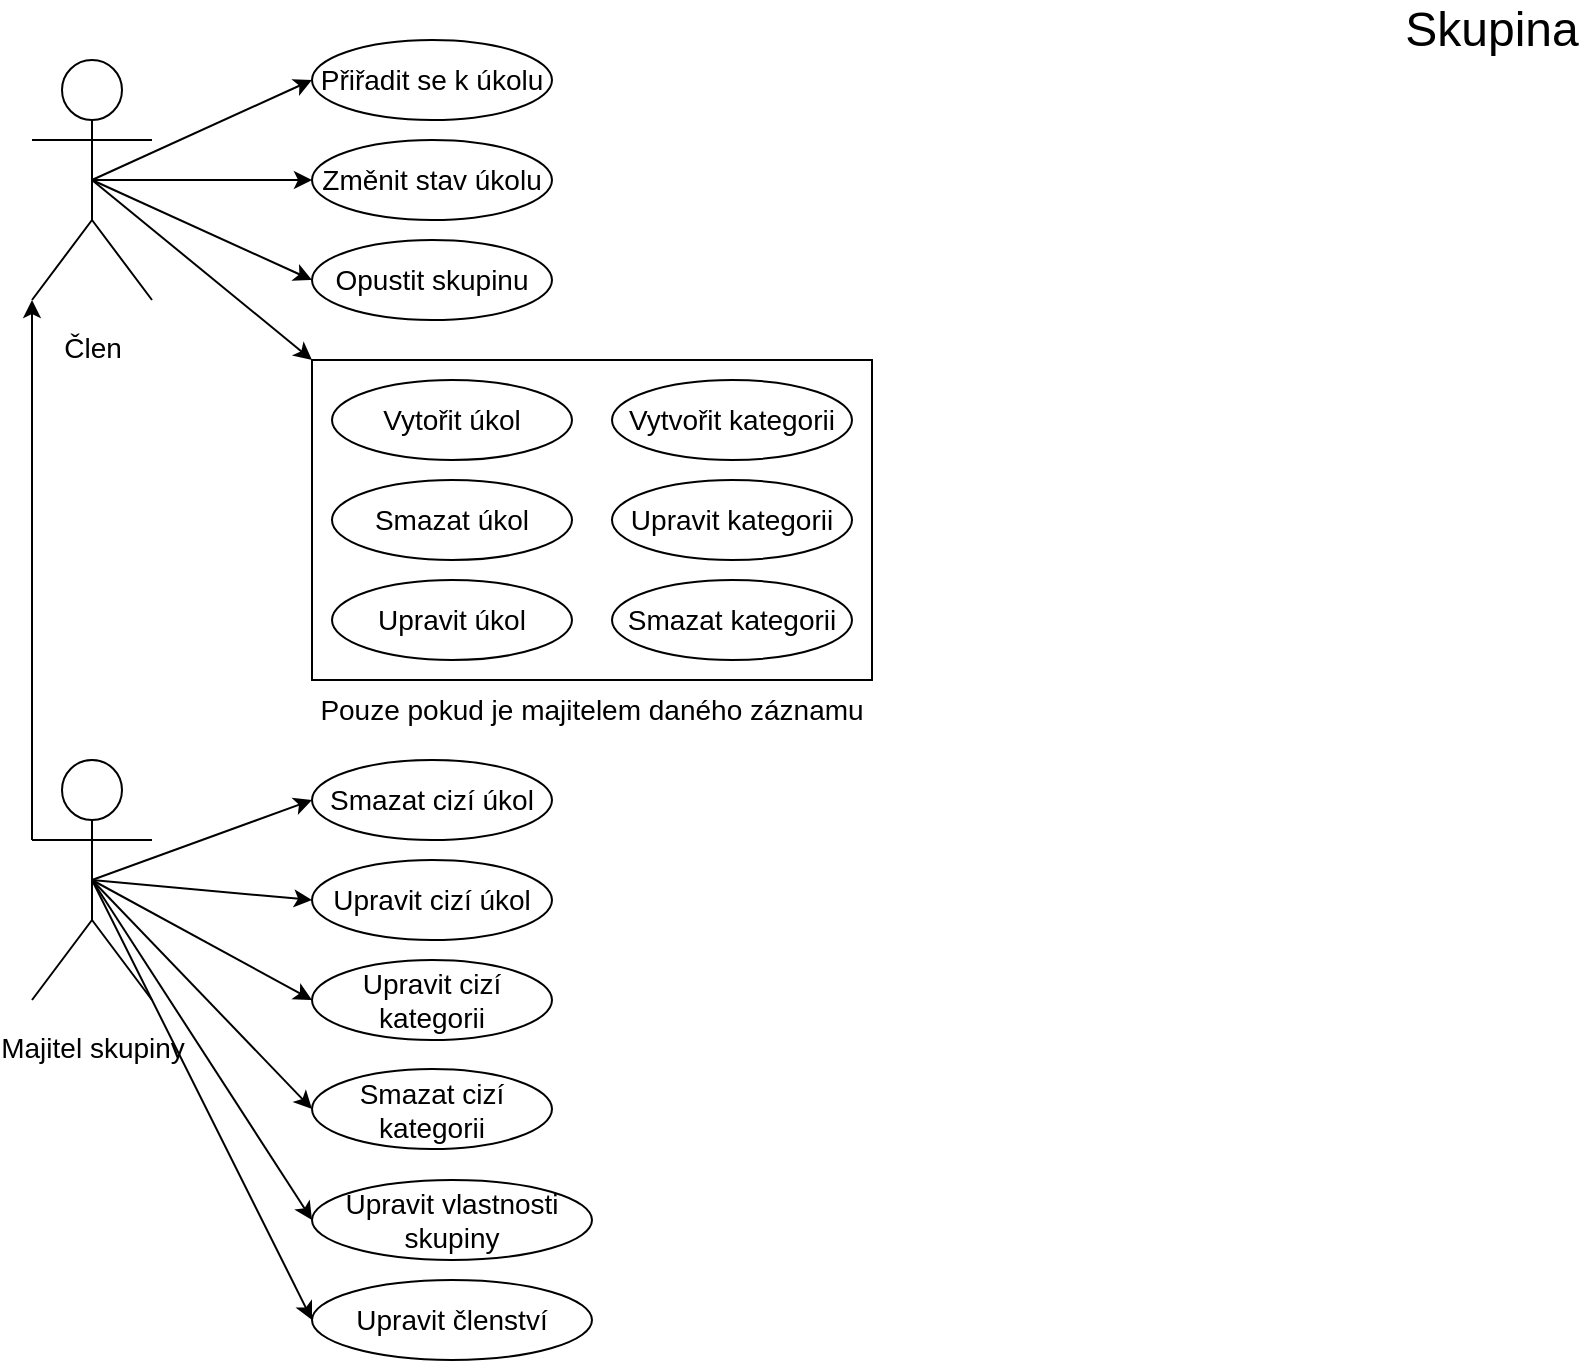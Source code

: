 <mxfile version="20.6.2" type="device"><diagram id="T2bUoUQqVmPRmcGY1Nx-" name="Stránka-1"><mxGraphModel dx="970" dy="570" grid="1" gridSize="10" guides="1" tooltips="1" connect="1" arrows="1" fold="1" page="1" pageScale="1" pageWidth="827" pageHeight="1169" math="0" shadow="0"><root><mxCell id="0"/><mxCell id="1" parent="0"/><mxCell id="VHjTcZcONXBP2_JxpRjd-1" value="&lt;font style=&quot;font-size: 24px;&quot;&gt;Skupina&lt;/font&gt;" style="text;html=1;strokeColor=none;fillColor=none;align=center;verticalAlign=middle;whiteSpace=wrap;rounded=0;" parent="1" vertex="1"><mxGeometry x="740" y="10" width="60" height="30" as="geometry"/></mxCell><mxCell id="VHjTcZcONXBP2_JxpRjd-2" value="&lt;font style=&quot;font-size: 14px;&quot;&gt;Člen&lt;/font&gt;" style="shape=umlActor;verticalLabelPosition=bottom;verticalAlign=top;html=1;outlineConnect=0;fontSize=24;" parent="1" vertex="1"><mxGeometry x="40" y="40" width="60" height="120" as="geometry"/></mxCell><mxCell id="VHjTcZcONXBP2_JxpRjd-5" value="&lt;font style=&quot;font-size: 14px;&quot;&gt;Majitel skupiny&lt;br&gt;&lt;/font&gt;" style="shape=umlActor;verticalLabelPosition=bottom;verticalAlign=top;html=1;outlineConnect=0;fontSize=24;" parent="1" vertex="1"><mxGeometry x="40" y="390" width="60" height="120" as="geometry"/></mxCell><mxCell id="VHjTcZcONXBP2_JxpRjd-6" value="Vytořit úkol" style="ellipse;whiteSpace=wrap;html=1;fontSize=14;" parent="1" vertex="1"><mxGeometry x="190" y="200" width="120" height="40" as="geometry"/></mxCell><mxCell id="VHjTcZcONXBP2_JxpRjd-7" value="Smazat úkol" style="ellipse;whiteSpace=wrap;html=1;fontSize=14;" parent="1" vertex="1"><mxGeometry x="190" y="250" width="120" height="40" as="geometry"/></mxCell><mxCell id="VHjTcZcONXBP2_JxpRjd-8" value="Upravit úkol" style="ellipse;whiteSpace=wrap;html=1;fontSize=14;" parent="1" vertex="1"><mxGeometry x="190" y="300" width="120" height="40" as="geometry"/></mxCell><mxCell id="VHjTcZcONXBP2_JxpRjd-9" value="" style="endArrow=classic;html=1;rounded=0;fontSize=14;exitX=0;exitY=0.333;exitDx=0;exitDy=0;exitPerimeter=0;entryX=0;entryY=1;entryDx=0;entryDy=0;entryPerimeter=0;" parent="1" source="VHjTcZcONXBP2_JxpRjd-5" target="VHjTcZcONXBP2_JxpRjd-2" edge="1"><mxGeometry width="50" height="50" relative="1" as="geometry"><mxPoint x="430" y="300" as="sourcePoint"/><mxPoint x="480" y="250" as="targetPoint"/></mxGeometry></mxCell><mxCell id="VHjTcZcONXBP2_JxpRjd-11" value="Smazat cizí úkol" style="ellipse;whiteSpace=wrap;html=1;fontSize=14;" parent="1" vertex="1"><mxGeometry x="180" y="390" width="120" height="40" as="geometry"/></mxCell><mxCell id="VHjTcZcONXBP2_JxpRjd-12" value="Upravit cizí úkol" style="ellipse;whiteSpace=wrap;html=1;fontSize=14;" parent="1" vertex="1"><mxGeometry x="180" y="440" width="120" height="40" as="geometry"/></mxCell><mxCell id="VHjTcZcONXBP2_JxpRjd-13" value="Vytvořit kategorii" style="ellipse;whiteSpace=wrap;html=1;fontSize=14;" parent="1" vertex="1"><mxGeometry x="330" y="200" width="120" height="40" as="geometry"/></mxCell><mxCell id="VHjTcZcONXBP2_JxpRjd-14" value="Upravit kategorii" style="ellipse;whiteSpace=wrap;html=1;fontSize=14;" parent="1" vertex="1"><mxGeometry x="330" y="250" width="120" height="40" as="geometry"/></mxCell><mxCell id="VHjTcZcONXBP2_JxpRjd-15" value="Smazat kategorii" style="ellipse;whiteSpace=wrap;html=1;fontSize=14;" parent="1" vertex="1"><mxGeometry x="330" y="300" width="120" height="40" as="geometry"/></mxCell><mxCell id="VHjTcZcONXBP2_JxpRjd-16" value="" style="rounded=0;whiteSpace=wrap;html=1;fontSize=14;fillColor=none;" parent="1" vertex="1"><mxGeometry x="180" y="190" width="280" height="160" as="geometry"/></mxCell><mxCell id="VHjTcZcONXBP2_JxpRjd-18" value="Přiřadit se k úkolu" style="ellipse;whiteSpace=wrap;html=1;fontSize=14;" parent="1" vertex="1"><mxGeometry x="180" y="30" width="120" height="40" as="geometry"/></mxCell><mxCell id="VHjTcZcONXBP2_JxpRjd-19" value="Změnit stav úkolu" style="ellipse;whiteSpace=wrap;html=1;fontSize=14;" parent="1" vertex="1"><mxGeometry x="180" y="80" width="120" height="40" as="geometry"/></mxCell><mxCell id="VHjTcZcONXBP2_JxpRjd-20" value="Pouze pokud je majitelem daného záznamu" style="text;html=1;strokeColor=none;fillColor=none;align=center;verticalAlign=middle;whiteSpace=wrap;rounded=0;fontSize=14;" parent="1" vertex="1"><mxGeometry x="180" y="350" width="280" height="30" as="geometry"/></mxCell><mxCell id="VHjTcZcONXBP2_JxpRjd-21" value="" style="endArrow=classic;html=1;rounded=0;fontSize=14;entryX=0;entryY=0;entryDx=0;entryDy=0;exitX=0.5;exitY=0.5;exitDx=0;exitDy=0;exitPerimeter=0;" parent="1" source="VHjTcZcONXBP2_JxpRjd-2" target="VHjTcZcONXBP2_JxpRjd-16" edge="1"><mxGeometry width="50" height="50" relative="1" as="geometry"><mxPoint x="440" y="100" as="sourcePoint"/><mxPoint x="490" y="50" as="targetPoint"/></mxGeometry></mxCell><mxCell id="VHjTcZcONXBP2_JxpRjd-22" value="" style="endArrow=classic;html=1;rounded=0;fontSize=14;entryX=0;entryY=0.5;entryDx=0;entryDy=0;exitX=0.5;exitY=0.5;exitDx=0;exitDy=0;exitPerimeter=0;" parent="1" source="VHjTcZcONXBP2_JxpRjd-2" target="VHjTcZcONXBP2_JxpRjd-19" edge="1"><mxGeometry width="50" height="50" relative="1" as="geometry"><mxPoint x="100" y="110" as="sourcePoint"/><mxPoint x="490" y="50" as="targetPoint"/></mxGeometry></mxCell><mxCell id="VHjTcZcONXBP2_JxpRjd-23" value="" style="endArrow=classic;html=1;rounded=0;fontSize=14;entryX=0;entryY=0.5;entryDx=0;entryDy=0;exitX=0.5;exitY=0.5;exitDx=0;exitDy=0;exitPerimeter=0;" parent="1" source="VHjTcZcONXBP2_JxpRjd-2" target="VHjTcZcONXBP2_JxpRjd-18" edge="1"><mxGeometry width="50" height="50" relative="1" as="geometry"><mxPoint x="130" y="90" as="sourcePoint"/><mxPoint x="180" y="40" as="targetPoint"/></mxGeometry></mxCell><mxCell id="VHjTcZcONXBP2_JxpRjd-24" value="Upravit cizí kategorii" style="ellipse;whiteSpace=wrap;html=1;fontSize=14;" parent="1" vertex="1"><mxGeometry x="180" y="490" width="120" height="40" as="geometry"/></mxCell><mxCell id="VHjTcZcONXBP2_JxpRjd-25" value="Smazat cizí kategorii" style="ellipse;whiteSpace=wrap;html=1;fontSize=14;" parent="1" vertex="1"><mxGeometry x="180" y="544.5" width="120" height="40" as="geometry"/></mxCell><mxCell id="VHjTcZcONXBP2_JxpRjd-26" value="Upravit vlastnosti skupiny" style="ellipse;whiteSpace=wrap;html=1;fontSize=14;" parent="1" vertex="1"><mxGeometry x="180" y="600" width="140" height="40" as="geometry"/></mxCell><mxCell id="VHjTcZcONXBP2_JxpRjd-27" value="Upravit členství" style="ellipse;whiteSpace=wrap;html=1;fontSize=14;" parent="1" vertex="1"><mxGeometry x="180" y="650" width="140" height="40" as="geometry"/></mxCell><mxCell id="VHjTcZcONXBP2_JxpRjd-28" value="" style="endArrow=classic;html=1;rounded=0;fontSize=14;exitX=0.5;exitY=0.5;exitDx=0;exitDy=0;exitPerimeter=0;entryX=0;entryY=0.5;entryDx=0;entryDy=0;" parent="1" source="VHjTcZcONXBP2_JxpRjd-5" target="VHjTcZcONXBP2_JxpRjd-11" edge="1"><mxGeometry width="50" height="50" relative="1" as="geometry"><mxPoint x="440" y="500" as="sourcePoint"/><mxPoint x="490" y="450" as="targetPoint"/></mxGeometry></mxCell><mxCell id="VHjTcZcONXBP2_JxpRjd-29" value="" style="endArrow=classic;html=1;rounded=0;fontSize=14;exitX=0.5;exitY=0.5;exitDx=0;exitDy=0;exitPerimeter=0;entryX=0;entryY=0.5;entryDx=0;entryDy=0;" parent="1" source="VHjTcZcONXBP2_JxpRjd-5" target="VHjTcZcONXBP2_JxpRjd-12" edge="1"><mxGeometry width="50" height="50" relative="1" as="geometry"><mxPoint x="80" y="460" as="sourcePoint"/><mxPoint x="190" y="420" as="targetPoint"/></mxGeometry></mxCell><mxCell id="VHjTcZcONXBP2_JxpRjd-30" value="" style="endArrow=classic;html=1;rounded=0;fontSize=14;exitX=0.5;exitY=0.5;exitDx=0;exitDy=0;exitPerimeter=0;entryX=0;entryY=0.5;entryDx=0;entryDy=0;" parent="1" source="VHjTcZcONXBP2_JxpRjd-5" target="VHjTcZcONXBP2_JxpRjd-24" edge="1"><mxGeometry width="50" height="50" relative="1" as="geometry"><mxPoint x="80" y="460" as="sourcePoint"/><mxPoint x="190" y="470" as="targetPoint"/></mxGeometry></mxCell><mxCell id="VHjTcZcONXBP2_JxpRjd-31" value="" style="endArrow=classic;html=1;rounded=0;fontSize=14;exitX=0.5;exitY=0.5;exitDx=0;exitDy=0;exitPerimeter=0;entryX=0;entryY=0.5;entryDx=0;entryDy=0;" parent="1" source="VHjTcZcONXBP2_JxpRjd-5" target="VHjTcZcONXBP2_JxpRjd-25" edge="1"><mxGeometry width="50" height="50" relative="1" as="geometry"><mxPoint x="90" y="470" as="sourcePoint"/><mxPoint x="200" y="480" as="targetPoint"/></mxGeometry></mxCell><mxCell id="VHjTcZcONXBP2_JxpRjd-32" value="" style="endArrow=classic;html=1;rounded=0;fontSize=14;exitX=0.5;exitY=0.5;exitDx=0;exitDy=0;exitPerimeter=0;entryX=0;entryY=0.5;entryDx=0;entryDy=0;" parent="1" source="VHjTcZcONXBP2_JxpRjd-5" target="VHjTcZcONXBP2_JxpRjd-26" edge="1"><mxGeometry width="50" height="50" relative="1" as="geometry"><mxPoint x="100" y="480" as="sourcePoint"/><mxPoint x="210" y="490" as="targetPoint"/></mxGeometry></mxCell><mxCell id="VHjTcZcONXBP2_JxpRjd-33" value="" style="endArrow=classic;html=1;rounded=0;fontSize=14;exitX=0.5;exitY=0.5;exitDx=0;exitDy=0;exitPerimeter=0;entryX=0;entryY=0.5;entryDx=0;entryDy=0;" parent="1" source="VHjTcZcONXBP2_JxpRjd-5" target="VHjTcZcONXBP2_JxpRjd-27" edge="1"><mxGeometry width="50" height="50" relative="1" as="geometry"><mxPoint x="110" y="490" as="sourcePoint"/><mxPoint x="220" y="500" as="targetPoint"/></mxGeometry></mxCell><mxCell id="Sfws6PHzFNzsjhZruROL-2" value="Opustit skupinu" style="ellipse;whiteSpace=wrap;html=1;fontSize=14;" vertex="1" parent="1"><mxGeometry x="180" y="130" width="120" height="40" as="geometry"/></mxCell><mxCell id="Sfws6PHzFNzsjhZruROL-3" value="" style="endArrow=classic;html=1;rounded=0;exitX=0.5;exitY=0.5;exitDx=0;exitDy=0;exitPerimeter=0;entryX=0;entryY=0.5;entryDx=0;entryDy=0;" edge="1" parent="1" source="VHjTcZcONXBP2_JxpRjd-2" target="Sfws6PHzFNzsjhZruROL-2"><mxGeometry width="50" height="50" relative="1" as="geometry"><mxPoint x="350" y="180" as="sourcePoint"/><mxPoint x="400" y="130" as="targetPoint"/></mxGeometry></mxCell></root></mxGraphModel></diagram></mxfile>